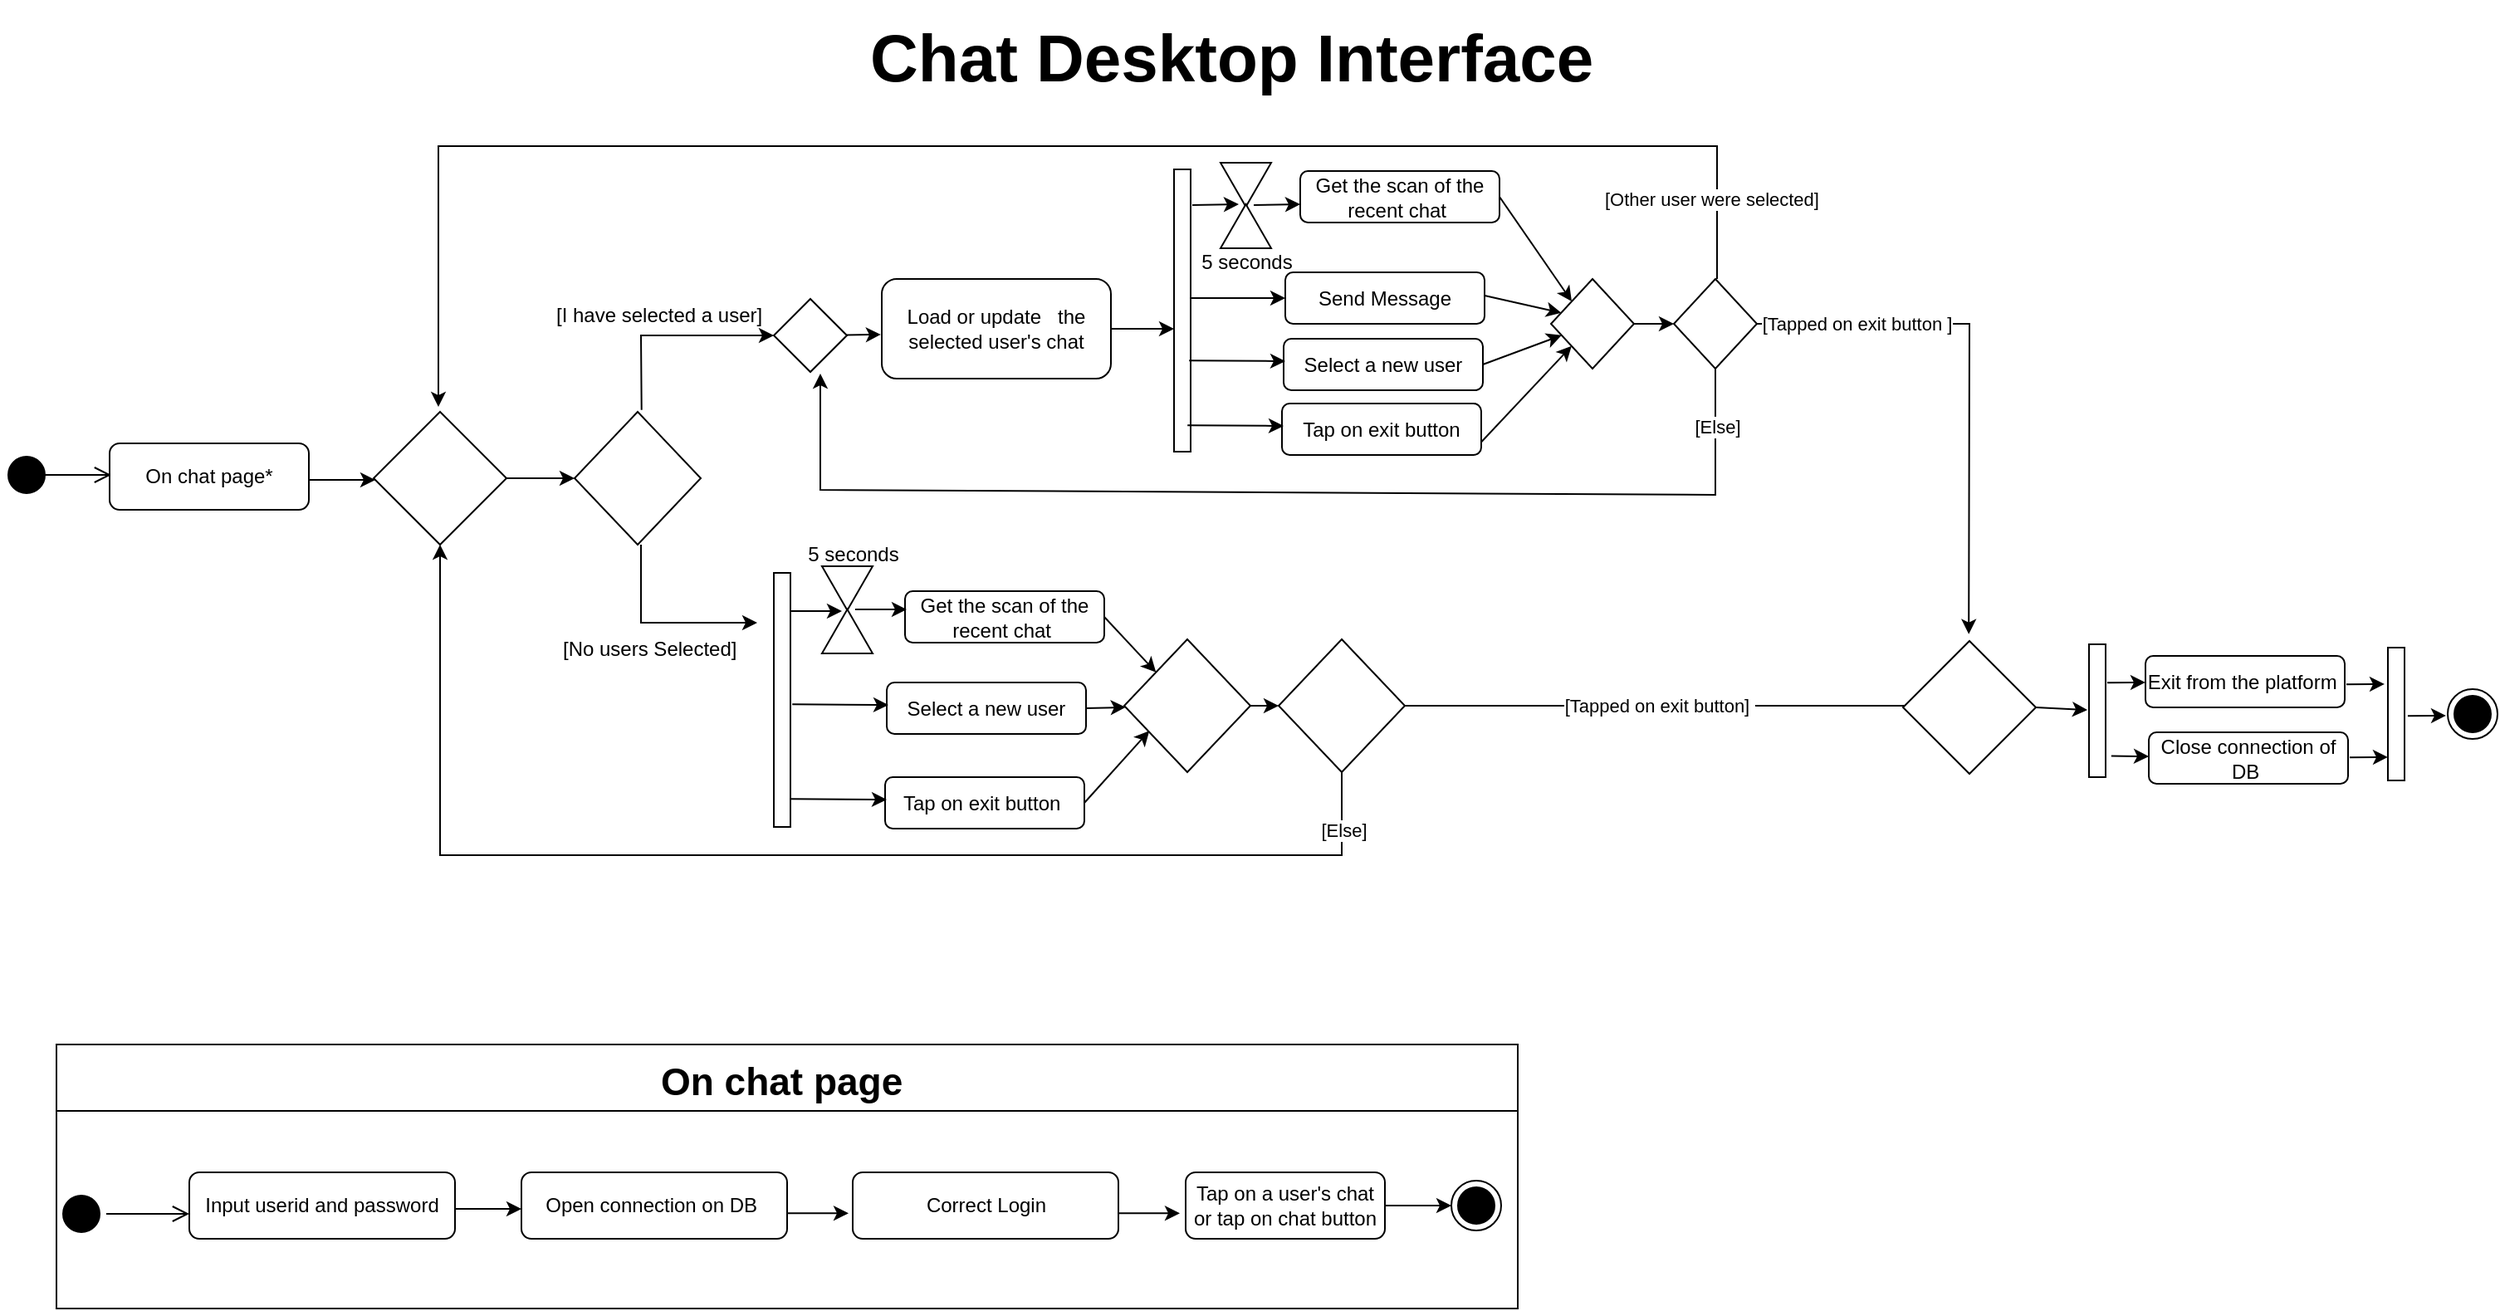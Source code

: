<mxfile version="16.5.3" type="device" pages="2"><diagram id="MX5RInLKPPg19xNyMhys" name="Page-1"><mxGraphModel dx="576" dy="264" grid="1" gridSize="10" guides="1" tooltips="1" connect="1" arrows="1" fold="1" page="1" pageScale="1" pageWidth="1654" pageHeight="1169" math="0" shadow="0"><root><mxCell id="0"/><mxCell id="1" parent="0"/><mxCell id="2vNUJ94y77a6gs8T_HCj-1" value="" style="ellipse;html=1;shape=startState;fillColor=#000000;strokeColor=#000000;" parent="1" vertex="1"><mxGeometry x="127" y="403" width="30" height="30" as="geometry"/></mxCell><mxCell id="2vNUJ94y77a6gs8T_HCj-2" value="" style="edgeStyle=orthogonalEdgeStyle;html=1;verticalAlign=bottom;endArrow=open;endSize=8;strokeColor=#000000;rounded=0;" parent="1" edge="1"><mxGeometry relative="1" as="geometry"><mxPoint x="193" y="418" as="targetPoint"/><mxPoint x="153" y="418" as="sourcePoint"/></mxGeometry></mxCell><mxCell id="2vNUJ94y77a6gs8T_HCj-4" value="Chat Desktop Interface " style="text;strokeColor=none;fillColor=none;align=left;verticalAlign=middle;spacingLeft=4;spacingRight=4;overflow=hidden;points=[[0,0.5],[1,0.5]];portConstraint=eastwest;rotatable=0;fontSize=40;fontStyle=1" parent="1" vertex="1"><mxGeometry x="644" y="132" width="667" height="60" as="geometry"/></mxCell><mxCell id="2vNUJ94y77a6gs8T_HCj-5" value="" style="rhombus;whiteSpace=wrap;html=1;strokeColor=#000000;" parent="1" vertex="1"><mxGeometry x="351" y="380" width="80" height="80" as="geometry"/></mxCell><mxCell id="2vNUJ94y77a6gs8T_HCj-6" value="On chat page*" style="rounded=1;whiteSpace=wrap;html=1;strokeColor=#000000;" parent="1" vertex="1"><mxGeometry x="192" y="399" width="120" height="40" as="geometry"/></mxCell><mxCell id="2vNUJ94y77a6gs8T_HCj-13" value="" style="rhombus;whiteSpace=wrap;html=1;strokeColor=#000000;" parent="1" vertex="1"><mxGeometry x="472" y="380" width="76" height="80" as="geometry"/></mxCell><mxCell id="2vNUJ94y77a6gs8T_HCj-17" value="" style="endArrow=classic;html=1;rounded=0;strokeColor=#000000;entryX=0;entryY=0.5;entryDx=0;entryDy=0;" parent="1" source="2vNUJ94y77a6gs8T_HCj-5" target="2vNUJ94y77a6gs8T_HCj-13" edge="1"><mxGeometry width="50" height="50" relative="1" as="geometry"><mxPoint x="362" y="447" as="sourcePoint"/><mxPoint x="412" y="397" as="targetPoint"/></mxGeometry></mxCell><mxCell id="2vNUJ94y77a6gs8T_HCj-18" value="" style="endArrow=classic;html=1;rounded=0;strokeColor=#000000;entryX=0;entryY=0.5;entryDx=0;entryDy=0;exitX=0.531;exitY=-0.014;exitDx=0;exitDy=0;exitPerimeter=0;" parent="1" source="2vNUJ94y77a6gs8T_HCj-13" target="2vNUJ94y77a6gs8T_HCj-44" edge="1"><mxGeometry width="50" height="50" relative="1" as="geometry"><mxPoint x="510" y="377" as="sourcePoint"/><mxPoint x="582" y="317" as="targetPoint"/><Array as="points"><mxPoint x="512" y="334"/></Array></mxGeometry></mxCell><mxCell id="2vNUJ94y77a6gs8T_HCj-22" value="[I have selected a user] " style="text;strokeColor=none;fillColor=none;align=left;verticalAlign=middle;spacingLeft=4;spacingRight=4;overflow=hidden;points=[[0,0.5],[1,0.5]];portConstraint=eastwest;rotatable=0;" parent="1" vertex="1"><mxGeometry x="455" y="306" width="136" height="30" as="geometry"/></mxCell><mxCell id="2vNUJ94y77a6gs8T_HCj-23" value="" style="html=1;points=[];perimeter=orthogonalPerimeter;strokeColor=#000000;" parent="1" vertex="1"><mxGeometry x="833" y="234" width="10" height="170" as="geometry"/></mxCell><mxCell id="2vNUJ94y77a6gs8T_HCj-24" value="Send Message" style="rounded=1;whiteSpace=wrap;html=1;strokeColor=#000000;" parent="1" vertex="1"><mxGeometry x="900" y="296" width="120" height="31" as="geometry"/></mxCell><mxCell id="2vNUJ94y77a6gs8T_HCj-25" value="" style="triangle;whiteSpace=wrap;html=1;strokeColor=#000000;rotation=90;" parent="1" vertex="1"><mxGeometry x="863" y="228" width="26.5" height="30.5" as="geometry"/></mxCell><mxCell id="2vNUJ94y77a6gs8T_HCj-26" value="" style="triangle;whiteSpace=wrap;html=1;strokeColor=#000000;rotation=-90;" parent="1" vertex="1"><mxGeometry x="863" y="253" width="26.5" height="30.5" as="geometry"/></mxCell><mxCell id="2vNUJ94y77a6gs8T_HCj-27" value="Get the scan of the recent chat&amp;nbsp;" style="rounded=1;whiteSpace=wrap;html=1;strokeColor=#000000;" parent="1" vertex="1"><mxGeometry x="909" y="235" width="120" height="31" as="geometry"/></mxCell><mxCell id="2vNUJ94y77a6gs8T_HCj-33" value="Select a new user" style="rounded=1;whiteSpace=wrap;html=1;strokeColor=#000000;" parent="1" vertex="1"><mxGeometry x="899" y="336" width="120" height="31" as="geometry"/></mxCell><mxCell id="2vNUJ94y77a6gs8T_HCj-34" value="Tap on exit button" style="rounded=1;whiteSpace=wrap;html=1;strokeColor=#000000;" parent="1" vertex="1"><mxGeometry x="898" y="375" width="120" height="31" as="geometry"/></mxCell><mxCell id="2vNUJ94y77a6gs8T_HCj-44" value="" style="rhombus;whiteSpace=wrap;html=1;strokeColor=#000000;" parent="1" vertex="1"><mxGeometry x="592" y="312" width="44" height="44" as="geometry"/></mxCell><mxCell id="2vNUJ94y77a6gs8T_HCj-46" value="" style="endArrow=classic;html=1;rounded=0;strokeColor=#000000;" parent="1" source="2vNUJ94y77a6gs8T_HCj-52" target="2vNUJ94y77a6gs8T_HCj-23" edge="1"><mxGeometry width="50" height="50" relative="1" as="geometry"><mxPoint x="807" y="333" as="sourcePoint"/><mxPoint x="844" y="325" as="targetPoint"/></mxGeometry></mxCell><mxCell id="2vNUJ94y77a6gs8T_HCj-52" value="Load or update&amp;nbsp; &amp;nbsp;the selected user's chat" style="rounded=1;whiteSpace=wrap;html=1;strokeColor=#000000;" parent="1" vertex="1"><mxGeometry x="657" y="300" width="138" height="60" as="geometry"/></mxCell><mxCell id="2vNUJ94y77a6gs8T_HCj-54" value="" style="rhombus;whiteSpace=wrap;html=1;strokeColor=#000000;" parent="1" vertex="1"><mxGeometry x="1134" y="300" width="50" height="54" as="geometry"/></mxCell><mxCell id="2vNUJ94y77a6gs8T_HCj-55" value="" style="endArrow=classic;html=1;rounded=0;strokeColor=#000000;entryX=0.495;entryY=-0.052;entryDx=0;entryDy=0;exitX=1;exitY=0.5;exitDx=0;exitDy=0;entryPerimeter=0;" parent="1" source="2vNUJ94y77a6gs8T_HCj-54" target="2vNUJ94y77a6gs8T_HCj-98" edge="1"><mxGeometry width="50" height="50" relative="1" as="geometry"><mxPoint x="1196" y="327" as="sourcePoint"/><mxPoint x="1324" y="518" as="targetPoint"/><Array as="points"><mxPoint x="1312" y="327"/></Array></mxGeometry></mxCell><mxCell id="2vNUJ94y77a6gs8T_HCj-56" value="" style="endArrow=classic;html=1;rounded=0;strokeColor=#000000;exitX=0.5;exitY=1;exitDx=0;exitDy=0;" parent="1" source="2vNUJ94y77a6gs8T_HCj-54" edge="1"><mxGeometry width="50" height="50" relative="1" as="geometry"><mxPoint x="1164.003" y="353.996" as="sourcePoint"/><mxPoint x="620" y="357" as="targetPoint"/><Array as="points"><mxPoint x="1159" y="430"/><mxPoint x="620" y="427"/></Array></mxGeometry></mxCell><mxCell id="2vNUJ94y77a6gs8T_HCj-58" value="[Else]" style="edgeLabel;html=1;align=center;verticalAlign=middle;resizable=0;points=[];" parent="2vNUJ94y77a6gs8T_HCj-56" vertex="1" connectable="0"><mxGeometry x="-0.143" y="-1" relative="1" as="geometry"><mxPoint x="218" y="-39" as="offset"/></mxGeometry></mxCell><mxCell id="2vNUJ94y77a6gs8T_HCj-60" value="" style="endArrow=classic;html=1;rounded=0;strokeColor=#000000;endFill=1;" parent="1" edge="1"><mxGeometry width="50" height="50" relative="1" as="geometry"><mxPoint x="1160" y="300" as="sourcePoint"/><mxPoint x="390" y="377" as="targetPoint"/><Array as="points"><mxPoint x="1160" y="220"/><mxPoint x="622" y="220"/><mxPoint x="390" y="220"/></Array></mxGeometry></mxCell><mxCell id="2vNUJ94y77a6gs8T_HCj-61" value="[Other user were selected]&amp;nbsp;" style="edgeLabel;html=1;align=center;verticalAlign=middle;resizable=0;points=[];" parent="2vNUJ94y77a6gs8T_HCj-60" vertex="1" connectable="0"><mxGeometry x="-0.905" y="2" relative="1" as="geometry"><mxPoint as="offset"/></mxGeometry></mxCell><mxCell id="2vNUJ94y77a6gs8T_HCj-62" value="" style="endArrow=classic;html=1;rounded=0;strokeColor=#000000;entryX=0;entryY=0.5;entryDx=0;entryDy=0;" parent="1" source="2vNUJ94y77a6gs8T_HCj-23" target="2vNUJ94y77a6gs8T_HCj-24" edge="1"><mxGeometry width="50" height="50" relative="1" as="geometry"><mxPoint x="842" y="347" as="sourcePoint"/><mxPoint x="892" y="297" as="targetPoint"/></mxGeometry></mxCell><mxCell id="2vNUJ94y77a6gs8T_HCj-63" value="" style="endArrow=classic;html=1;rounded=0;strokeColor=#000000;entryX=0;entryY=0.5;entryDx=0;entryDy=0;exitX=0.911;exitY=0.389;exitDx=0;exitDy=0;exitPerimeter=0;" parent="1" edge="1"><mxGeometry width="50" height="50" relative="1" as="geometry"><mxPoint x="842.11" y="349.13" as="sourcePoint"/><mxPoint x="900" y="349.5" as="targetPoint"/></mxGeometry></mxCell><mxCell id="2vNUJ94y77a6gs8T_HCj-64" value="" style="endArrow=classic;html=1;rounded=0;strokeColor=#000000;entryX=0;entryY=0.5;entryDx=0;entryDy=0;exitX=0.911;exitY=0.389;exitDx=0;exitDy=0;exitPerimeter=0;" parent="1" edge="1"><mxGeometry width="50" height="50" relative="1" as="geometry"><mxPoint x="841.11" y="388.13" as="sourcePoint"/><mxPoint x="899" y="388.5" as="targetPoint"/></mxGeometry></mxCell><mxCell id="2vNUJ94y77a6gs8T_HCj-65" value="" style="endArrow=classic;html=1;rounded=0;strokeColor=#000000;" parent="1" edge="1"><mxGeometry width="50" height="50" relative="1" as="geometry"><mxPoint x="844" y="255.5" as="sourcePoint"/><mxPoint x="872" y="255" as="targetPoint"/></mxGeometry></mxCell><mxCell id="2vNUJ94y77a6gs8T_HCj-71" value="" style="endArrow=classic;html=1;rounded=0;strokeColor=#000000;" parent="1" edge="1"><mxGeometry width="50" height="50" relative="1" as="geometry"><mxPoint x="512" y="460" as="sourcePoint"/><mxPoint x="582" y="507" as="targetPoint"/><Array as="points"><mxPoint x="512" y="507"/></Array></mxGeometry></mxCell><mxCell id="2vNUJ94y77a6gs8T_HCj-72" value="" style="endArrow=classic;html=1;rounded=0;fontSize=18;strokeColor=#000000;entryX=0.003;entryY=0.624;entryDx=0;entryDy=0;entryPerimeter=0;exitX=0.95;exitY=0.586;exitDx=0;exitDy=0;exitPerimeter=0;" parent="1" edge="1"><mxGeometry width="50" height="50" relative="1" as="geometry"><mxPoint x="635.8" y="333.784" as="sourcePoint"/><mxPoint x="656.438" y="333.44" as="targetPoint"/></mxGeometry></mxCell><mxCell id="2vNUJ94y77a6gs8T_HCj-74" value="[No users Selected] " style="text;strokeColor=none;fillColor=none;align=left;verticalAlign=middle;spacingLeft=4;spacingRight=4;overflow=hidden;points=[[0,0.5],[1,0.5]];portConstraint=eastwest;rotatable=0;" parent="1" vertex="1"><mxGeometry x="459" y="507" width="136" height="30" as="geometry"/></mxCell><mxCell id="2vNUJ94y77a6gs8T_HCj-75" value="" style="html=1;points=[];perimeter=orthogonalPerimeter;strokeColor=#000000;" parent="1" vertex="1"><mxGeometry x="592" y="477" width="10" height="153" as="geometry"/></mxCell><mxCell id="2vNUJ94y77a6gs8T_HCj-77" value="" style="triangle;whiteSpace=wrap;html=1;strokeColor=#000000;rotation=90;" parent="1" vertex="1"><mxGeometry x="623" y="471" width="26.5" height="30.5" as="geometry"/></mxCell><mxCell id="2vNUJ94y77a6gs8T_HCj-78" value="" style="triangle;whiteSpace=wrap;html=1;strokeColor=#000000;rotation=-90;" parent="1" vertex="1"><mxGeometry x="623" y="497" width="26.5" height="30.5" as="geometry"/></mxCell><mxCell id="2vNUJ94y77a6gs8T_HCj-81" value="Select a new user" style="rounded=1;whiteSpace=wrap;html=1;strokeColor=#000000;" parent="1" vertex="1"><mxGeometry x="660" y="543" width="120" height="31" as="geometry"/></mxCell><mxCell id="2vNUJ94y77a6gs8T_HCj-82" value="Tap on exit button&amp;nbsp;" style="rounded=1;whiteSpace=wrap;html=1;strokeColor=#000000;" parent="1" vertex="1"><mxGeometry x="659" y="600" width="120" height="31" as="geometry"/></mxCell><mxCell id="2vNUJ94y77a6gs8T_HCj-84" value="" style="endArrow=classic;html=1;rounded=0;strokeColor=#000000;entryX=0;entryY=0.5;entryDx=0;entryDy=0;exitX=0.911;exitY=0.389;exitDx=0;exitDy=0;exitPerimeter=0;" parent="1" edge="1"><mxGeometry width="50" height="50" relative="1" as="geometry"><mxPoint x="603.11" y="556.13" as="sourcePoint"/><mxPoint x="661" y="556.5" as="targetPoint"/></mxGeometry></mxCell><mxCell id="2vNUJ94y77a6gs8T_HCj-85" value="" style="endArrow=classic;html=1;rounded=0;strokeColor=#000000;entryX=0;entryY=0.5;entryDx=0;entryDy=0;exitX=0.911;exitY=0.389;exitDx=0;exitDy=0;exitPerimeter=0;" parent="1" edge="1"><mxGeometry width="50" height="50" relative="1" as="geometry"><mxPoint x="602.11" y="613.13" as="sourcePoint"/><mxPoint x="660" y="613.5" as="targetPoint"/></mxGeometry></mxCell><mxCell id="2vNUJ94y77a6gs8T_HCj-86" value="" style="endArrow=classic;html=1;rounded=0;strokeColor=#000000;" parent="1" edge="1"><mxGeometry width="50" height="50" relative="1" as="geometry"><mxPoint x="602" y="500" as="sourcePoint"/><mxPoint x="633" y="500" as="targetPoint"/></mxGeometry></mxCell><mxCell id="2vNUJ94y77a6gs8T_HCj-92" value="" style="endArrow=classic;html=1;rounded=0;fontSize=18;strokeColor=#000000;entryX=0.5;entryY=1;entryDx=0;entryDy=0;" parent="1" target="2vNUJ94y77a6gs8T_HCj-5" edge="1"><mxGeometry width="50" height="50" relative="1" as="geometry"><mxPoint x="934" y="617" as="sourcePoint"/><mxPoint x="413" y="460.0" as="targetPoint"/><Array as="points"><mxPoint x="934" y="597"/><mxPoint x="934" y="647"/><mxPoint x="391" y="647"/></Array></mxGeometry></mxCell><mxCell id="2vNUJ94y77a6gs8T_HCj-93" value="Else&amp;nbsp;" style="edgeLabel;html=1;align=center;verticalAlign=middle;resizable=0;points=[];fontSize=11;" parent="2vNUJ94y77a6gs8T_HCj-92" vertex="1" connectable="0"><mxGeometry x="-0.002" y="1" relative="1" as="geometry"><mxPoint x="320" y="-91" as="offset"/></mxGeometry></mxCell><mxCell id="2vNUJ94y77a6gs8T_HCj-101" value="[Else]" style="edgeLabel;html=1;align=center;verticalAlign=middle;resizable=0;points=[];fontSize=11;" parent="2vNUJ94y77a6gs8T_HCj-92" vertex="1" connectable="0"><mxGeometry x="-0.862" y="1" relative="1" as="geometry"><mxPoint as="offset"/></mxGeometry></mxCell><mxCell id="2vNUJ94y77a6gs8T_HCj-94" value="" style="rhombus;whiteSpace=wrap;html=1;strokeColor=#000000;" parent="1" vertex="1"><mxGeometry x="896" y="517" width="76" height="80" as="geometry"/></mxCell><mxCell id="2vNUJ94y77a6gs8T_HCj-96" value="" style="endArrow=classic;html=1;rounded=0;strokeColor=#000000;" parent="1" edge="1"><mxGeometry width="50" height="50" relative="1" as="geometry"><mxPoint x="972" y="557" as="sourcePoint"/><mxPoint x="1294" y="557" as="targetPoint"/><Array as="points"><mxPoint x="1108" y="557"/><mxPoint x="1134" y="557"/></Array></mxGeometry></mxCell><mxCell id="2vNUJ94y77a6gs8T_HCj-97" value="[Tapped on exit button]&amp;nbsp;" style="edgeLabel;html=1;align=center;verticalAlign=middle;resizable=0;points=[];" parent="2vNUJ94y77a6gs8T_HCj-96" vertex="1" connectable="0"><mxGeometry x="-0.19" y="1" relative="1" as="geometry"><mxPoint x="22" y="1" as="offset"/></mxGeometry></mxCell><mxCell id="2vNUJ94y77a6gs8T_HCj-98" value="" style="rhombus;whiteSpace=wrap;html=1;fontSize=18;strokeColor=#000000;" parent="1" vertex="1"><mxGeometry x="1272" y="518" width="80" height="80" as="geometry"/></mxCell><mxCell id="2vNUJ94y77a6gs8T_HCj-99" value="" style="ellipse;html=1;shape=endState;fillColor=#000000;strokeColor=#000000;fontSize=18;" parent="1" vertex="1"><mxGeometry x="1600" y="547" width="30" height="30" as="geometry"/></mxCell><mxCell id="2vNUJ94y77a6gs8T_HCj-102" value="" style="endArrow=classic;html=1;rounded=0;fontSize=11;strokeColor=#000000;" parent="1" edge="1"><mxGeometry width="50" height="50" relative="1" as="geometry"><mxPoint x="312" y="421" as="sourcePoint"/><mxPoint x="352" y="421" as="targetPoint"/></mxGeometry></mxCell><mxCell id="2vNUJ94y77a6gs8T_HCj-107" value="On chat page " style="swimlane;fontSize=23;strokeColor=#000000;startSize=40;" parent="1" vertex="1"><mxGeometry x="160" y="761" width="880" height="159" as="geometry"/></mxCell><mxCell id="2vNUJ94y77a6gs8T_HCj-111" value="" style="ellipse;html=1;shape=startState;fillColor=#000000;strokeColor=#000000;fontSize=12;" parent="2vNUJ94y77a6gs8T_HCj-107" vertex="1"><mxGeometry y="87" width="30" height="30" as="geometry"/></mxCell><mxCell id="2vNUJ94y77a6gs8T_HCj-112" value="" style="edgeStyle=orthogonalEdgeStyle;html=1;verticalAlign=bottom;endArrow=open;endSize=8;strokeColor=#000000;rounded=0;fontSize=12;" parent="2vNUJ94y77a6gs8T_HCj-107" source="2vNUJ94y77a6gs8T_HCj-111" edge="1"><mxGeometry relative="1" as="geometry"><mxPoint x="80" y="102" as="targetPoint"/></mxGeometry></mxCell><mxCell id="T96v0C8TxHYrB-w7TAwJ-1" value="Input userid and password" style="rounded=1;whiteSpace=wrap;html=1;" parent="2vNUJ94y77a6gs8T_HCj-107" vertex="1"><mxGeometry x="80" y="77" width="160" height="40" as="geometry"/></mxCell><mxCell id="T96v0C8TxHYrB-w7TAwJ-2" value="" style="endArrow=classic;html=1;rounded=0;" parent="2vNUJ94y77a6gs8T_HCj-107" edge="1"><mxGeometry width="50" height="50" relative="1" as="geometry"><mxPoint x="240" y="99" as="sourcePoint"/><mxPoint x="280" y="99" as="targetPoint"/></mxGeometry></mxCell><mxCell id="T96v0C8TxHYrB-w7TAwJ-3" value="Open connection on DB&amp;nbsp;" style="rounded=1;whiteSpace=wrap;html=1;" parent="2vNUJ94y77a6gs8T_HCj-107" vertex="1"><mxGeometry x="280" y="77" width="160" height="40" as="geometry"/></mxCell><mxCell id="2vNUJ94y77a6gs8T_HCj-109" value="Tap on a user's chat or tap on chat button" style="rounded=1;whiteSpace=wrap;html=1;fontSize=12;strokeColor=#000000;" parent="2vNUJ94y77a6gs8T_HCj-107" vertex="1"><mxGeometry x="680" y="77" width="120" height="40" as="geometry"/></mxCell><mxCell id="2vNUJ94y77a6gs8T_HCj-113" value="" style="endArrow=classic;html=1;rounded=0;fontSize=12;strokeColor=#000000;exitX=1;exitY=0.5;exitDx=0;exitDy=0;entryX=0;entryY=0.5;entryDx=0;entryDy=0;" parent="2vNUJ94y77a6gs8T_HCj-107" edge="1"><mxGeometry width="50" height="50" relative="1" as="geometry"><mxPoint x="639.5" y="101.66" as="sourcePoint"/><mxPoint x="676.5" y="101.66" as="targetPoint"/></mxGeometry></mxCell><mxCell id="2vNUJ94y77a6gs8T_HCj-114" value="" style="endArrow=classic;html=1;rounded=0;fontSize=12;strokeColor=#000000;exitX=1;exitY=0.5;exitDx=0;exitDy=0;entryX=0;entryY=0.5;entryDx=0;entryDy=0;" parent="2vNUJ94y77a6gs8T_HCj-107" edge="1"><mxGeometry width="50" height="50" relative="1" as="geometry"><mxPoint x="440" y="101.66" as="sourcePoint"/><mxPoint x="477" y="101.66" as="targetPoint"/></mxGeometry></mxCell><mxCell id="T96v0C8TxHYrB-w7TAwJ-4" value="Correct Login" style="rounded=1;whiteSpace=wrap;html=1;" parent="2vNUJ94y77a6gs8T_HCj-107" vertex="1"><mxGeometry x="479.5" y="77" width="160" height="40" as="geometry"/></mxCell><mxCell id="T96v0C8TxHYrB-w7TAwJ-5" value="" style="endArrow=classic;html=1;rounded=0;exitX=1;exitY=0.5;exitDx=0;exitDy=0;" parent="2vNUJ94y77a6gs8T_HCj-107" source="2vNUJ94y77a6gs8T_HCj-109" edge="1"><mxGeometry width="50" height="50" relative="1" as="geometry"><mxPoint x="800" y="129" as="sourcePoint"/><mxPoint x="840" y="97" as="targetPoint"/></mxGeometry></mxCell><mxCell id="T96v0C8TxHYrB-w7TAwJ-6" value="" style="ellipse;html=1;shape=endState;fillColor=#000000;strokeColor=#000000;fontSize=18;" parent="2vNUJ94y77a6gs8T_HCj-107" vertex="1"><mxGeometry x="840" y="82" width="30" height="30" as="geometry"/></mxCell><mxCell id="2vNUJ94y77a6gs8T_HCj-115" value="Get the scan of the recent chat&amp;nbsp;" style="rounded=1;whiteSpace=wrap;html=1;strokeColor=#000000;" parent="1" vertex="1"><mxGeometry x="671" y="488" width="120" height="31" as="geometry"/></mxCell><mxCell id="2vNUJ94y77a6gs8T_HCj-116" value="" style="endArrow=classic;html=1;rounded=0;strokeColor=#000000;" parent="1" edge="1"><mxGeometry width="50" height="50" relative="1" as="geometry"><mxPoint x="641" y="499" as="sourcePoint"/><mxPoint x="672" y="499" as="targetPoint"/></mxGeometry></mxCell><mxCell id="2vNUJ94y77a6gs8T_HCj-117" value="" style="endArrow=classic;html=1;rounded=0;strokeColor=#000000;" parent="1" edge="1"><mxGeometry width="50" height="50" relative="1" as="geometry"><mxPoint x="881" y="255.5" as="sourcePoint"/><mxPoint x="909" y="255" as="targetPoint"/></mxGeometry></mxCell><mxCell id="Q__bjNoR5GWB2OLkOr5R-1" value="5 seconds" style="text;html=1;strokeColor=none;fillColor=none;align=center;verticalAlign=middle;whiteSpace=wrap;rounded=0;" parent="1" vertex="1"><mxGeometry x="847" y="275" width="60" height="30" as="geometry"/></mxCell><mxCell id="Q__bjNoR5GWB2OLkOr5R-2" value="5 seconds" style="text;html=1;strokeColor=none;fillColor=none;align=center;verticalAlign=middle;whiteSpace=wrap;rounded=0;" parent="1" vertex="1"><mxGeometry x="610" y="451" width="60" height="30" as="geometry"/></mxCell><mxCell id="Q__bjNoR5GWB2OLkOr5R-3" value="[Tapped on exit button ]" style="edgeLabel;html=1;align=center;verticalAlign=middle;resizable=0;points=[];" parent="1" vertex="1" connectable="0"><mxGeometry x="1243.996" y="327" as="geometry"/></mxCell><mxCell id="T96v0C8TxHYrB-w7TAwJ-7" value="" style="html=1;points=[];perimeter=orthogonalPerimeter;strokeColor=#000000;" parent="1" vertex="1"><mxGeometry x="1384" y="520" width="10" height="80" as="geometry"/></mxCell><mxCell id="T96v0C8TxHYrB-w7TAwJ-8" value="Exit from the platform&amp;nbsp;" style="rounded=1;whiteSpace=wrap;html=1;strokeColor=#000000;" parent="1" vertex="1"><mxGeometry x="1418" y="527" width="120" height="31" as="geometry"/></mxCell><mxCell id="T96v0C8TxHYrB-w7TAwJ-9" value="Close connection of DB&amp;nbsp;" style="rounded=1;whiteSpace=wrap;html=1;strokeColor=#000000;" parent="1" vertex="1"><mxGeometry x="1420" y="573" width="120" height="31" as="geometry"/></mxCell><mxCell id="T96v0C8TxHYrB-w7TAwJ-17" value="" style="endArrow=classic;html=1;rounded=0;exitX=1.097;exitY=0.289;exitDx=0;exitDy=0;exitPerimeter=0;" parent="1" source="T96v0C8TxHYrB-w7TAwJ-7" target="T96v0C8TxHYrB-w7TAwJ-8" edge="1"><mxGeometry width="50" height="50" relative="1" as="geometry"><mxPoint x="1400" y="580" as="sourcePoint"/><mxPoint x="1450" y="530" as="targetPoint"/></mxGeometry></mxCell><mxCell id="T96v0C8TxHYrB-w7TAwJ-18" value="" style="endArrow=classic;html=1;rounded=0;exitX=1.342;exitY=0.84;exitDx=0;exitDy=0;exitPerimeter=0;" parent="1" source="T96v0C8TxHYrB-w7TAwJ-7" target="T96v0C8TxHYrB-w7TAwJ-9" edge="1"><mxGeometry width="50" height="50" relative="1" as="geometry"><mxPoint x="1390" y="620" as="sourcePoint"/><mxPoint x="1440" y="570" as="targetPoint"/></mxGeometry></mxCell><mxCell id="T96v0C8TxHYrB-w7TAwJ-19" value="" style="endArrow=classic;html=1;rounded=0;exitX=1.097;exitY=0.289;exitDx=0;exitDy=0;exitPerimeter=0;" parent="1" edge="1"><mxGeometry width="50" height="50" relative="1" as="geometry"><mxPoint x="1538.97" y="544.12" as="sourcePoint"/><mxPoint x="1562" y="543.948" as="targetPoint"/></mxGeometry></mxCell><mxCell id="T96v0C8TxHYrB-w7TAwJ-20" value="" style="endArrow=classic;html=1;rounded=0;exitX=1.097;exitY=0.289;exitDx=0;exitDy=0;exitPerimeter=0;" parent="1" edge="1"><mxGeometry width="50" height="50" relative="1" as="geometry"><mxPoint x="1540.97" y="588.12" as="sourcePoint"/><mxPoint x="1564" y="587.948" as="targetPoint"/></mxGeometry></mxCell><mxCell id="T96v0C8TxHYrB-w7TAwJ-21" value="" style="html=1;points=[];perimeter=orthogonalPerimeter;strokeColor=#000000;" parent="1" vertex="1"><mxGeometry x="1564" y="522" width="10" height="80" as="geometry"/></mxCell><mxCell id="T96v0C8TxHYrB-w7TAwJ-22" value="" style="endArrow=classic;html=1;rounded=0;exitX=1.097;exitY=0.289;exitDx=0;exitDy=0;exitPerimeter=0;" parent="1" edge="1"><mxGeometry width="50" height="50" relative="1" as="geometry"><mxPoint x="1575.97" y="563.12" as="sourcePoint"/><mxPoint x="1599" y="562.948" as="targetPoint"/></mxGeometry></mxCell><mxCell id="T96v0C8TxHYrB-w7TAwJ-23" value="" style="endArrow=classic;html=1;rounded=0;exitX=1;exitY=0.5;exitDx=0;exitDy=0;" parent="1" source="2vNUJ94y77a6gs8T_HCj-98" edge="1"><mxGeometry width="50" height="50" relative="1" as="geometry"><mxPoint x="1360.42" y="559.2" as="sourcePoint"/><mxPoint x="1383" y="559.555" as="targetPoint"/></mxGeometry></mxCell><mxCell id="LhgCFrb44hIHQ6gnDXQV-1" value="" style="rhombus;whiteSpace=wrap;html=1;strokeColor=#000000;" parent="1" vertex="1"><mxGeometry x="1060" y="300" width="50" height="54" as="geometry"/></mxCell><mxCell id="LhgCFrb44hIHQ6gnDXQV-2" value="" style="endArrow=classic;html=1;rounded=0;entryX=0;entryY=0;entryDx=0;entryDy=0;exitX=1;exitY=0.5;exitDx=0;exitDy=0;" parent="1" source="2vNUJ94y77a6gs8T_HCj-27" target="LhgCFrb44hIHQ6gnDXQV-1" edge="1"><mxGeometry width="50" height="50" relative="1" as="geometry"><mxPoint x="1010" y="300" as="sourcePoint"/><mxPoint x="1060" y="250" as="targetPoint"/></mxGeometry></mxCell><mxCell id="LhgCFrb44hIHQ6gnDXQV-3" value="" style="endArrow=classic;html=1;rounded=0;entryX=0.124;entryY=0.378;entryDx=0;entryDy=0;entryPerimeter=0;" parent="1" target="LhgCFrb44hIHQ6gnDXQV-1" edge="1"><mxGeometry width="50" height="50" relative="1" as="geometry"><mxPoint x="1020" y="310" as="sourcePoint"/><mxPoint x="1070" y="300" as="targetPoint"/></mxGeometry></mxCell><mxCell id="LhgCFrb44hIHQ6gnDXQV-4" value="" style="endArrow=classic;html=1;rounded=0;exitX=1;exitY=0.5;exitDx=0;exitDy=0;" parent="1" source="2vNUJ94y77a6gs8T_HCj-33" target="LhgCFrb44hIHQ6gnDXQV-1" edge="1"><mxGeometry width="50" height="50" relative="1" as="geometry"><mxPoint x="990" y="380" as="sourcePoint"/><mxPoint x="1040" y="330" as="targetPoint"/></mxGeometry></mxCell><mxCell id="LhgCFrb44hIHQ6gnDXQV-5" value="" style="endArrow=classic;html=1;rounded=0;exitX=1;exitY=0.75;exitDx=0;exitDy=0;" parent="1" source="2vNUJ94y77a6gs8T_HCj-34" target="LhgCFrb44hIHQ6gnDXQV-1" edge="1"><mxGeometry width="50" height="50" relative="1" as="geometry"><mxPoint x="1010" y="420" as="sourcePoint"/><mxPoint x="1060" y="370" as="targetPoint"/></mxGeometry></mxCell><mxCell id="LhgCFrb44hIHQ6gnDXQV-6" value="" style="endArrow=classic;html=1;rounded=0;" parent="1" target="2vNUJ94y77a6gs8T_HCj-54" edge="1"><mxGeometry width="50" height="50" relative="1" as="geometry"><mxPoint x="1110" y="327" as="sourcePoint"/><mxPoint x="1150" y="320" as="targetPoint"/></mxGeometry></mxCell><mxCell id="LhgCFrb44hIHQ6gnDXQV-8" value="" style="rhombus;whiteSpace=wrap;html=1;strokeColor=#000000;" parent="1" vertex="1"><mxGeometry x="803" y="517" width="76" height="80" as="geometry"/></mxCell><mxCell id="LhgCFrb44hIHQ6gnDXQV-9" value="" style="endArrow=classic;html=1;rounded=0;exitX=1;exitY=0.5;exitDx=0;exitDy=0;entryX=0;entryY=0.5;entryDx=0;entryDy=0;" parent="1" source="LhgCFrb44hIHQ6gnDXQV-8" target="2vNUJ94y77a6gs8T_HCj-94" edge="1"><mxGeometry width="50" height="50" relative="1" as="geometry"><mxPoint x="880" y="600" as="sourcePoint"/><mxPoint x="930" y="550" as="targetPoint"/></mxGeometry></mxCell><mxCell id="LhgCFrb44hIHQ6gnDXQV-10" value="" style="endArrow=classic;html=1;rounded=0;exitX=1;exitY=0.5;exitDx=0;exitDy=0;" parent="1" source="2vNUJ94y77a6gs8T_HCj-115" target="LhgCFrb44hIHQ6gnDXQV-8" edge="1"><mxGeometry width="50" height="50" relative="1" as="geometry"><mxPoint x="780" y="540" as="sourcePoint"/><mxPoint x="830" y="490" as="targetPoint"/></mxGeometry></mxCell><mxCell id="LhgCFrb44hIHQ6gnDXQV-11" value="" style="endArrow=classic;html=1;rounded=0;exitX=1;exitY=0.5;exitDx=0;exitDy=0;" parent="1" source="2vNUJ94y77a6gs8T_HCj-81" target="LhgCFrb44hIHQ6gnDXQV-8" edge="1"><mxGeometry width="50" height="50" relative="1" as="geometry"><mxPoint x="770" y="580" as="sourcePoint"/><mxPoint x="820" y="530" as="targetPoint"/></mxGeometry></mxCell><mxCell id="LhgCFrb44hIHQ6gnDXQV-12" value="" style="endArrow=classic;html=1;rounded=0;entryX=0.199;entryY=0.689;entryDx=0;entryDy=0;entryPerimeter=0;exitX=1;exitY=0.5;exitDx=0;exitDy=0;" parent="1" source="2vNUJ94y77a6gs8T_HCj-82" target="LhgCFrb44hIHQ6gnDXQV-8" edge="1"><mxGeometry width="50" height="50" relative="1" as="geometry"><mxPoint x="730" y="630" as="sourcePoint"/><mxPoint x="780" y="580" as="targetPoint"/></mxGeometry></mxCell></root></mxGraphModel></diagram><diagram id="uakPzfuHAs3-CWe58Dhx" name="Page-2"><mxGraphModel dx="1209" dy="554" grid="1" gridSize="10" guides="1" tooltips="1" connect="1" arrows="1" fold="1" page="1" pageScale="1" pageWidth="1169" pageHeight="827" math="0" shadow="0"><root><mxCell id="nOsw1nn247lGkDUBpkv5-0"/><mxCell id="nOsw1nn247lGkDUBpkv5-1" parent="nOsw1nn247lGkDUBpkv5-0"/><mxCell id="B0HNA6scqODMJluRRyfa-0" value="" style="ellipse;html=1;shape=startState;fillColor=#000000;strokeColor=#000000;" vertex="1" parent="nOsw1nn247lGkDUBpkv5-1"><mxGeometry x="127" y="403" width="30" height="30" as="geometry"/></mxCell><mxCell id="B0HNA6scqODMJluRRyfa-1" value="" style="edgeStyle=orthogonalEdgeStyle;html=1;verticalAlign=bottom;endArrow=open;endSize=8;strokeColor=#000000;rounded=0;" edge="1" parent="nOsw1nn247lGkDUBpkv5-1"><mxGeometry relative="1" as="geometry"><mxPoint x="193" y="418" as="targetPoint"/><mxPoint x="153" y="418" as="sourcePoint"/></mxGeometry></mxCell><mxCell id="B0HNA6scqODMJluRRyfa-2" value="Chat Desktop Interface " style="text;strokeColor=none;fillColor=none;align=left;verticalAlign=middle;spacingLeft=4;spacingRight=4;overflow=hidden;points=[[0,0.5],[1,0.5]];portConstraint=eastwest;rotatable=0;fontSize=40;fontStyle=1" vertex="1" parent="nOsw1nn247lGkDUBpkv5-1"><mxGeometry x="525" y="132" width="667" height="60" as="geometry"/></mxCell><mxCell id="B0HNA6scqODMJluRRyfa-3" value="" style="rhombus;whiteSpace=wrap;html=1;strokeColor=#000000;" vertex="1" parent="nOsw1nn247lGkDUBpkv5-1"><mxGeometry x="351" y="380" width="80" height="80" as="geometry"/></mxCell><mxCell id="B0HNA6scqODMJluRRyfa-4" value="On chat page*" style="rounded=1;whiteSpace=wrap;html=1;strokeColor=#000000;" vertex="1" parent="nOsw1nn247lGkDUBpkv5-1"><mxGeometry x="192" y="399" width="120" height="40" as="geometry"/></mxCell><mxCell id="B0HNA6scqODMJluRRyfa-5" value="" style="rhombus;whiteSpace=wrap;html=1;strokeColor=#000000;" vertex="1" parent="nOsw1nn247lGkDUBpkv5-1"><mxGeometry x="472" y="380" width="76" height="80" as="geometry"/></mxCell><mxCell id="B0HNA6scqODMJluRRyfa-6" value="" style="endArrow=classic;html=1;rounded=0;strokeColor=#000000;entryX=0;entryY=0.5;entryDx=0;entryDy=0;" edge="1" parent="nOsw1nn247lGkDUBpkv5-1" source="B0HNA6scqODMJluRRyfa-3" target="B0HNA6scqODMJluRRyfa-5"><mxGeometry width="50" height="50" relative="1" as="geometry"><mxPoint x="362" y="447" as="sourcePoint"/><mxPoint x="412" y="397" as="targetPoint"/></mxGeometry></mxCell><mxCell id="B0HNA6scqODMJluRRyfa-7" value="" style="endArrow=classic;html=1;rounded=0;strokeColor=#000000;entryX=0;entryY=0.5;entryDx=0;entryDy=0;exitX=0.531;exitY=-0.014;exitDx=0;exitDy=0;exitPerimeter=0;" edge="1" parent="nOsw1nn247lGkDUBpkv5-1" source="B0HNA6scqODMJluRRyfa-5" target="B0HNA6scqODMJluRRyfa-16"><mxGeometry width="50" height="50" relative="1" as="geometry"><mxPoint x="510" y="377" as="sourcePoint"/><mxPoint x="582" y="317" as="targetPoint"/><Array as="points"><mxPoint x="512" y="334"/></Array></mxGeometry></mxCell><mxCell id="B0HNA6scqODMJluRRyfa-8" value="[I have selected a user] " style="text;strokeColor=none;fillColor=none;align=left;verticalAlign=middle;spacingLeft=4;spacingRight=4;overflow=hidden;points=[[0,0.5],[1,0.5]];portConstraint=eastwest;rotatable=0;" vertex="1" parent="nOsw1nn247lGkDUBpkv5-1"><mxGeometry x="455" y="306" width="136" height="30" as="geometry"/></mxCell><mxCell id="B0HNA6scqODMJluRRyfa-9" value="" style="html=1;points=[];perimeter=orthogonalPerimeter;strokeColor=#000000;" vertex="1" parent="nOsw1nn247lGkDUBpkv5-1"><mxGeometry x="833" y="234" width="10" height="170" as="geometry"/></mxCell><mxCell id="B0HNA6scqODMJluRRyfa-10" value="Send Message" style="rounded=1;whiteSpace=wrap;html=1;strokeColor=#000000;" vertex="1" parent="nOsw1nn247lGkDUBpkv5-1"><mxGeometry x="900" y="296" width="120" height="31" as="geometry"/></mxCell><mxCell id="B0HNA6scqODMJluRRyfa-11" value="" style="triangle;whiteSpace=wrap;html=1;strokeColor=#000000;rotation=90;" vertex="1" parent="nOsw1nn247lGkDUBpkv5-1"><mxGeometry x="863" y="228" width="26.5" height="30.5" as="geometry"/></mxCell><mxCell id="B0HNA6scqODMJluRRyfa-12" value="" style="triangle;whiteSpace=wrap;html=1;strokeColor=#000000;rotation=-90;" vertex="1" parent="nOsw1nn247lGkDUBpkv5-1"><mxGeometry x="863" y="253" width="26.5" height="30.5" as="geometry"/></mxCell><mxCell id="B0HNA6scqODMJluRRyfa-13" value="Get the scan of the recent chat&amp;nbsp;" style="rounded=1;whiteSpace=wrap;html=1;strokeColor=#000000;" vertex="1" parent="nOsw1nn247lGkDUBpkv5-1"><mxGeometry x="909" y="235" width="120" height="31" as="geometry"/></mxCell><mxCell id="B0HNA6scqODMJluRRyfa-14" value="Select a new user" style="rounded=1;whiteSpace=wrap;html=1;strokeColor=#000000;" vertex="1" parent="nOsw1nn247lGkDUBpkv5-1"><mxGeometry x="899" y="336" width="120" height="31" as="geometry"/></mxCell><mxCell id="B0HNA6scqODMJluRRyfa-15" value="Tap on exit button" style="rounded=1;whiteSpace=wrap;html=1;strokeColor=#000000;" vertex="1" parent="nOsw1nn247lGkDUBpkv5-1"><mxGeometry x="898" y="375" width="120" height="31" as="geometry"/></mxCell><mxCell id="B0HNA6scqODMJluRRyfa-16" value="" style="rhombus;whiteSpace=wrap;html=1;strokeColor=#000000;" vertex="1" parent="nOsw1nn247lGkDUBpkv5-1"><mxGeometry x="592" y="312" width="44" height="44" as="geometry"/></mxCell><mxCell id="B0HNA6scqODMJluRRyfa-17" value="" style="endArrow=classic;html=1;rounded=0;strokeColor=#000000;" edge="1" parent="nOsw1nn247lGkDUBpkv5-1" source="B0HNA6scqODMJluRRyfa-18" target="B0HNA6scqODMJluRRyfa-9"><mxGeometry width="50" height="50" relative="1" as="geometry"><mxPoint x="807" y="333" as="sourcePoint"/><mxPoint x="844" y="325" as="targetPoint"/></mxGeometry></mxCell><mxCell id="B0HNA6scqODMJluRRyfa-18" value="Load or update&amp;nbsp; &amp;nbsp;the selected user's chat" style="rounded=1;whiteSpace=wrap;html=1;strokeColor=#000000;" vertex="1" parent="nOsw1nn247lGkDUBpkv5-1"><mxGeometry x="657" y="300" width="138" height="60" as="geometry"/></mxCell><mxCell id="B0HNA6scqODMJluRRyfa-19" value="" style="rhombus;whiteSpace=wrap;html=1;strokeColor=#000000;" vertex="1" parent="nOsw1nn247lGkDUBpkv5-1"><mxGeometry x="1126" y="300" width="50" height="54" as="geometry"/></mxCell><mxCell id="B0HNA6scqODMJluRRyfa-20" value="" style="endArrow=classic;html=1;rounded=0;strokeColor=#000000;entryX=0.5;entryY=0;entryDx=0;entryDy=0;" edge="1" parent="nOsw1nn247lGkDUBpkv5-1" source="B0HNA6scqODMJluRRyfa-19" target="B0HNA6scqODMJluRRyfa-53"><mxGeometry width="50" height="50" relative="1" as="geometry"><mxPoint x="1172" y="357" as="sourcePoint"/><mxPoint x="1312" y="487" as="targetPoint"/><Array as="points"><mxPoint x="1312" y="327"/><mxPoint x="1312" y="427"/></Array></mxGeometry></mxCell><mxCell id="B0HNA6scqODMJluRRyfa-21" value="" style="endArrow=classic;html=1;rounded=0;strokeColor=#000000;exitX=0.5;exitY=1;exitDx=0;exitDy=0;" edge="1" parent="nOsw1nn247lGkDUBpkv5-1" source="B0HNA6scqODMJluRRyfa-19"><mxGeometry width="50" height="50" relative="1" as="geometry"><mxPoint x="1156.003" y="353.996" as="sourcePoint"/><mxPoint x="612" y="357" as="targetPoint"/><Array as="points"><mxPoint x="1151" y="430"/><mxPoint x="612" y="427"/></Array></mxGeometry></mxCell><mxCell id="B0HNA6scqODMJluRRyfa-22" value="[Else]" style="edgeLabel;html=1;align=center;verticalAlign=middle;resizable=0;points=[];" vertex="1" connectable="0" parent="B0HNA6scqODMJluRRyfa-21"><mxGeometry x="-0.143" y="-1" relative="1" as="geometry"><mxPoint x="218" y="-39" as="offset"/></mxGeometry></mxCell><mxCell id="B0HNA6scqODMJluRRyfa-23" value="" style="endArrow=classic;html=1;rounded=0;strokeColor=#000000;endFill=1;" edge="1" parent="nOsw1nn247lGkDUBpkv5-1"><mxGeometry width="50" height="50" relative="1" as="geometry"><mxPoint x="1152" y="300" as="sourcePoint"/><mxPoint x="392" y="377" as="targetPoint"/><Array as="points"><mxPoint x="1152" y="220"/><mxPoint x="614" y="220"/><mxPoint x="392" y="220"/></Array></mxGeometry></mxCell><mxCell id="B0HNA6scqODMJluRRyfa-24" value="[Other user were selected]&amp;nbsp;" style="edgeLabel;html=1;align=center;verticalAlign=middle;resizable=0;points=[];" vertex="1" connectable="0" parent="B0HNA6scqODMJluRRyfa-23"><mxGeometry x="-0.905" y="2" relative="1" as="geometry"><mxPoint as="offset"/></mxGeometry></mxCell><mxCell id="B0HNA6scqODMJluRRyfa-25" value="" style="endArrow=classic;html=1;rounded=0;strokeColor=#000000;entryX=0;entryY=0.5;entryDx=0;entryDy=0;" edge="1" parent="nOsw1nn247lGkDUBpkv5-1" source="B0HNA6scqODMJluRRyfa-9" target="B0HNA6scqODMJluRRyfa-10"><mxGeometry width="50" height="50" relative="1" as="geometry"><mxPoint x="842" y="347" as="sourcePoint"/><mxPoint x="892" y="297" as="targetPoint"/></mxGeometry></mxCell><mxCell id="B0HNA6scqODMJluRRyfa-26" value="" style="endArrow=classic;html=1;rounded=0;strokeColor=#000000;entryX=0;entryY=0.5;entryDx=0;entryDy=0;exitX=0.911;exitY=0.389;exitDx=0;exitDy=0;exitPerimeter=0;" edge="1" parent="nOsw1nn247lGkDUBpkv5-1"><mxGeometry width="50" height="50" relative="1" as="geometry"><mxPoint x="842.11" y="349.13" as="sourcePoint"/><mxPoint x="900" y="349.5" as="targetPoint"/></mxGeometry></mxCell><mxCell id="B0HNA6scqODMJluRRyfa-27" value="" style="endArrow=classic;html=1;rounded=0;strokeColor=#000000;entryX=0;entryY=0.5;entryDx=0;entryDy=0;exitX=0.911;exitY=0.389;exitDx=0;exitDy=0;exitPerimeter=0;" edge="1" parent="nOsw1nn247lGkDUBpkv5-1"><mxGeometry width="50" height="50" relative="1" as="geometry"><mxPoint x="841.11" y="388.13" as="sourcePoint"/><mxPoint x="899" y="388.5" as="targetPoint"/></mxGeometry></mxCell><mxCell id="B0HNA6scqODMJluRRyfa-28" value="" style="endArrow=classic;html=1;rounded=0;strokeColor=#000000;" edge="1" parent="nOsw1nn247lGkDUBpkv5-1"><mxGeometry width="50" height="50" relative="1" as="geometry"><mxPoint x="844" y="255.5" as="sourcePoint"/><mxPoint x="872" y="255" as="targetPoint"/></mxGeometry></mxCell><mxCell id="B0HNA6scqODMJluRRyfa-29" value="" style="endArrow=classic;html=1;rounded=0;strokeColor=#000000;" edge="1" parent="nOsw1nn247lGkDUBpkv5-1"><mxGeometry width="50" height="50" relative="1" as="geometry"><mxPoint x="1022" y="310" as="sourcePoint"/><mxPoint x="1130" y="320" as="targetPoint"/></mxGeometry></mxCell><mxCell id="B0HNA6scqODMJluRRyfa-30" value="" style="endArrow=classic;html=1;rounded=0;strokeColor=#000000;" edge="1" parent="nOsw1nn247lGkDUBpkv5-1" target="B0HNA6scqODMJluRRyfa-19"><mxGeometry width="50" height="50" relative="1" as="geometry"><mxPoint x="1020" y="351" as="sourcePoint"/><mxPoint x="1061" y="351" as="targetPoint"/></mxGeometry></mxCell><mxCell id="B0HNA6scqODMJluRRyfa-31" value="" style="endArrow=classic;html=1;rounded=0;strokeColor=#000000;entryX=0.381;entryY=0.846;entryDx=0;entryDy=0;entryPerimeter=0;" edge="1" parent="nOsw1nn247lGkDUBpkv5-1" target="B0HNA6scqODMJluRRyfa-19"><mxGeometry width="50" height="50" relative="1" as="geometry"><mxPoint x="1019" y="391" as="sourcePoint"/><mxPoint x="1060" y="391.5" as="targetPoint"/></mxGeometry></mxCell><mxCell id="B0HNA6scqODMJluRRyfa-32" value="" style="endArrow=classic;html=1;rounded=0;strokeColor=#000000;entryX=0.28;entryY=0.185;entryDx=0;entryDy=0;entryPerimeter=0;" edge="1" parent="nOsw1nn247lGkDUBpkv5-1" target="B0HNA6scqODMJluRRyfa-19"><mxGeometry width="50" height="50" relative="1" as="geometry"><mxPoint x="1030" y="252" as="sourcePoint"/><mxPoint x="1062" y="252" as="targetPoint"/></mxGeometry></mxCell><mxCell id="B0HNA6scqODMJluRRyfa-33" value="" style="endArrow=classic;html=1;rounded=0;strokeColor=#000000;" edge="1" parent="nOsw1nn247lGkDUBpkv5-1"><mxGeometry width="50" height="50" relative="1" as="geometry"><mxPoint x="512" y="462" as="sourcePoint"/><mxPoint x="582" y="507" as="targetPoint"/><Array as="points"><mxPoint x="512" y="507"/></Array></mxGeometry></mxCell><mxCell id="B0HNA6scqODMJluRRyfa-34" value="" style="endArrow=classic;html=1;rounded=0;fontSize=18;strokeColor=#000000;entryX=0.003;entryY=0.624;entryDx=0;entryDy=0;entryPerimeter=0;exitX=0.95;exitY=0.586;exitDx=0;exitDy=0;exitPerimeter=0;" edge="1" parent="nOsw1nn247lGkDUBpkv5-1"><mxGeometry width="50" height="50" relative="1" as="geometry"><mxPoint x="635.8" y="333.784" as="sourcePoint"/><mxPoint x="656.438" y="333.44" as="targetPoint"/></mxGeometry></mxCell><mxCell id="B0HNA6scqODMJluRRyfa-35" value="[No users Selected] " style="text;strokeColor=none;fillColor=none;align=left;verticalAlign=middle;spacingLeft=4;spacingRight=4;overflow=hidden;points=[[0,0.5],[1,0.5]];portConstraint=eastwest;rotatable=0;" vertex="1" parent="nOsw1nn247lGkDUBpkv5-1"><mxGeometry x="459" y="507" width="136" height="30" as="geometry"/></mxCell><mxCell id="B0HNA6scqODMJluRRyfa-36" value="" style="html=1;points=[];perimeter=orthogonalPerimeter;strokeColor=#000000;" vertex="1" parent="nOsw1nn247lGkDUBpkv5-1"><mxGeometry x="592" y="477" width="10" height="140" as="geometry"/></mxCell><mxCell id="B0HNA6scqODMJluRRyfa-37" value="" style="triangle;whiteSpace=wrap;html=1;strokeColor=#000000;rotation=90;" vertex="1" parent="nOsw1nn247lGkDUBpkv5-1"><mxGeometry x="623" y="472" width="26.5" height="30.5" as="geometry"/></mxCell><mxCell id="B0HNA6scqODMJluRRyfa-38" value="" style="triangle;whiteSpace=wrap;html=1;strokeColor=#000000;rotation=-90;" vertex="1" parent="nOsw1nn247lGkDUBpkv5-1"><mxGeometry x="623" y="497" width="26.5" height="30.5" as="geometry"/></mxCell><mxCell id="B0HNA6scqODMJluRRyfa-39" value="Select a new user" style="rounded=1;whiteSpace=wrap;html=1;strokeColor=#000000;" vertex="1" parent="nOsw1nn247lGkDUBpkv5-1"><mxGeometry x="660" y="543" width="120" height="31" as="geometry"/></mxCell><mxCell id="B0HNA6scqODMJluRRyfa-40" value="Tap on exit button&amp;nbsp;" style="rounded=1;whiteSpace=wrap;html=1;strokeColor=#000000;" vertex="1" parent="nOsw1nn247lGkDUBpkv5-1"><mxGeometry x="659" y="585" width="120" height="31" as="geometry"/></mxCell><mxCell id="B0HNA6scqODMJluRRyfa-41" value="" style="endArrow=classic;html=1;rounded=0;strokeColor=#000000;entryX=0;entryY=0.5;entryDx=0;entryDy=0;exitX=0.911;exitY=0.389;exitDx=0;exitDy=0;exitPerimeter=0;" edge="1" parent="nOsw1nn247lGkDUBpkv5-1"><mxGeometry width="50" height="50" relative="1" as="geometry"><mxPoint x="603.11" y="556.13" as="sourcePoint"/><mxPoint x="661" y="556.5" as="targetPoint"/></mxGeometry></mxCell><mxCell id="B0HNA6scqODMJluRRyfa-42" value="" style="endArrow=classic;html=1;rounded=0;strokeColor=#000000;entryX=0;entryY=0.5;entryDx=0;entryDy=0;exitX=0.911;exitY=0.389;exitDx=0;exitDy=0;exitPerimeter=0;" edge="1" parent="nOsw1nn247lGkDUBpkv5-1"><mxGeometry width="50" height="50" relative="1" as="geometry"><mxPoint x="602.11" y="598.13" as="sourcePoint"/><mxPoint x="660" y="598.5" as="targetPoint"/></mxGeometry></mxCell><mxCell id="B0HNA6scqODMJluRRyfa-43" value="" style="endArrow=classic;html=1;rounded=0;strokeColor=#000000;" edge="1" parent="nOsw1nn247lGkDUBpkv5-1" source="B0HNA6scqODMJluRRyfa-36"><mxGeometry width="50" height="50" relative="1" as="geometry"><mxPoint x="605" y="498.5" as="sourcePoint"/><mxPoint x="633" y="498" as="targetPoint"/></mxGeometry></mxCell><mxCell id="B0HNA6scqODMJluRRyfa-44" value="" style="endArrow=classic;html=1;rounded=0;strokeColor=#000000;" edge="1" parent="nOsw1nn247lGkDUBpkv5-1"><mxGeometry width="50" height="50" relative="1" as="geometry"><mxPoint x="781" y="558" as="sourcePoint"/><mxPoint x="870" y="558" as="targetPoint"/></mxGeometry></mxCell><mxCell id="B0HNA6scqODMJluRRyfa-45" value="" style="endArrow=classic;html=1;rounded=0;strokeColor=#000000;entryX=0;entryY=1;entryDx=0;entryDy=0;" edge="1" parent="nOsw1nn247lGkDUBpkv5-1" target="B0HNA6scqODMJluRRyfa-50"><mxGeometry width="50" height="50" relative="1" as="geometry"><mxPoint x="781" y="598" as="sourcePoint"/><mxPoint x="822" y="598.5" as="targetPoint"/></mxGeometry></mxCell><mxCell id="B0HNA6scqODMJluRRyfa-46" value="" style="endArrow=classic;html=1;rounded=0;strokeColor=#000000;entryX=0;entryY=0;entryDx=0;entryDy=0;" edge="1" parent="nOsw1nn247lGkDUBpkv5-1" target="B0HNA6scqODMJluRRyfa-50"><mxGeometry width="50" height="50" relative="1" as="geometry"><mxPoint x="791" y="495" as="sourcePoint"/><mxPoint x="823" y="495" as="targetPoint"/></mxGeometry></mxCell><mxCell id="B0HNA6scqODMJluRRyfa-47" value="" style="endArrow=classic;html=1;rounded=0;fontSize=18;strokeColor=#000000;entryX=0.5;entryY=1;entryDx=0;entryDy=0;" edge="1" parent="nOsw1nn247lGkDUBpkv5-1" target="B0HNA6scqODMJluRRyfa-3"><mxGeometry width="50" height="50" relative="1" as="geometry"><mxPoint x="912" y="617.0" as="sourcePoint"/><mxPoint x="552" y="737" as="targetPoint"/><Array as="points"><mxPoint x="912" y="597"/><mxPoint x="912" y="647"/><mxPoint x="391" y="647"/></Array></mxGeometry></mxCell><mxCell id="B0HNA6scqODMJluRRyfa-48" value="Else&amp;nbsp;" style="edgeLabel;html=1;align=center;verticalAlign=middle;resizable=0;points=[];fontSize=11;" vertex="1" connectable="0" parent="B0HNA6scqODMJluRRyfa-47"><mxGeometry x="-0.002" y="1" relative="1" as="geometry"><mxPoint x="320" y="-91" as="offset"/></mxGeometry></mxCell><mxCell id="B0HNA6scqODMJluRRyfa-49" value="[Else]" style="edgeLabel;html=1;align=center;verticalAlign=middle;resizable=0;points=[];fontSize=11;" vertex="1" connectable="0" parent="B0HNA6scqODMJluRRyfa-47"><mxGeometry x="-0.862" y="1" relative="1" as="geometry"><mxPoint as="offset"/></mxGeometry></mxCell><mxCell id="B0HNA6scqODMJluRRyfa-50" value="" style="rhombus;whiteSpace=wrap;html=1;strokeColor=#000000;" vertex="1" parent="nOsw1nn247lGkDUBpkv5-1"><mxGeometry x="874" y="517" width="76" height="80" as="geometry"/></mxCell><mxCell id="B0HNA6scqODMJluRRyfa-51" value="" style="endArrow=classic;html=1;rounded=0;strokeColor=#000000;" edge="1" parent="nOsw1nn247lGkDUBpkv5-1"><mxGeometry width="50" height="50" relative="1" as="geometry"><mxPoint x="950" y="557.0" as="sourcePoint"/><mxPoint x="1272" y="557.0" as="targetPoint"/><Array as="points"><mxPoint x="1086" y="557"/><mxPoint x="1112" y="557"/></Array></mxGeometry></mxCell><mxCell id="B0HNA6scqODMJluRRyfa-52" value="[Tapped on exit button]&amp;nbsp;" style="edgeLabel;html=1;align=center;verticalAlign=middle;resizable=0;points=[];" vertex="1" connectable="0" parent="B0HNA6scqODMJluRRyfa-51"><mxGeometry x="-0.19" y="1" relative="1" as="geometry"><mxPoint x="22" y="1" as="offset"/></mxGeometry></mxCell><mxCell id="B0HNA6scqODMJluRRyfa-53" value="" style="rhombus;whiteSpace=wrap;html=1;fontSize=18;strokeColor=#000000;" vertex="1" parent="nOsw1nn247lGkDUBpkv5-1"><mxGeometry x="1272" y="518" width="80" height="80" as="geometry"/></mxCell><mxCell id="B0HNA6scqODMJluRRyfa-54" value="" style="ellipse;html=1;shape=endState;fillColor=#000000;strokeColor=#000000;fontSize=18;" vertex="1" parent="nOsw1nn247lGkDUBpkv5-1"><mxGeometry x="1433" y="543" width="30" height="30" as="geometry"/></mxCell><mxCell id="B0HNA6scqODMJluRRyfa-55" value="" style="endArrow=classic;html=1;rounded=0;fontSize=18;strokeColor=#000000;entryX=0;entryY=0.5;entryDx=0;entryDy=0;exitX=1;exitY=0.5;exitDx=0;exitDy=0;" edge="1" parent="nOsw1nn247lGkDUBpkv5-1" source="B0HNA6scqODMJluRRyfa-53" target="B0HNA6scqODMJluRRyfa-54"><mxGeometry width="50" height="50" relative="1" as="geometry"><mxPoint x="1352" y="597" as="sourcePoint"/><mxPoint x="1402" y="547" as="targetPoint"/></mxGeometry></mxCell><mxCell id="B0HNA6scqODMJluRRyfa-56" value="" style="endArrow=classic;html=1;rounded=0;fontSize=11;strokeColor=#000000;" edge="1" parent="nOsw1nn247lGkDUBpkv5-1"><mxGeometry width="50" height="50" relative="1" as="geometry"><mxPoint x="312.0" y="421" as="sourcePoint"/><mxPoint x="352.0" y="421" as="targetPoint"/></mxGeometry></mxCell><mxCell id="B0HNA6scqODMJluRRyfa-65" value="Get the scan of the recent chat&amp;nbsp;" style="rounded=1;whiteSpace=wrap;html=1;strokeColor=#000000;" vertex="1" parent="nOsw1nn247lGkDUBpkv5-1"><mxGeometry x="671" y="479" width="120" height="31" as="geometry"/></mxCell><mxCell id="B0HNA6scqODMJluRRyfa-66" value="" style="endArrow=classic;html=1;rounded=0;strokeColor=#000000;" edge="1" parent="nOsw1nn247lGkDUBpkv5-1"><mxGeometry width="50" height="50" relative="1" as="geometry"><mxPoint x="641" y="499" as="sourcePoint"/><mxPoint x="672" y="499" as="targetPoint"/></mxGeometry></mxCell><mxCell id="B0HNA6scqODMJluRRyfa-67" value="" style="endArrow=classic;html=1;rounded=0;strokeColor=#000000;" edge="1" parent="nOsw1nn247lGkDUBpkv5-1"><mxGeometry width="50" height="50" relative="1" as="geometry"><mxPoint x="881" y="255.5" as="sourcePoint"/><mxPoint x="909" y="255" as="targetPoint"/></mxGeometry></mxCell><mxCell id="B0HNA6scqODMJluRRyfa-68" value="5 seconds" style="text;html=1;strokeColor=none;fillColor=none;align=center;verticalAlign=middle;whiteSpace=wrap;rounded=0;" vertex="1" parent="nOsw1nn247lGkDUBpkv5-1"><mxGeometry x="847" y="275" width="60" height="30" as="geometry"/></mxCell><mxCell id="B0HNA6scqODMJluRRyfa-69" value="5 seconds" style="text;html=1;strokeColor=none;fillColor=none;align=center;verticalAlign=middle;whiteSpace=wrap;rounded=0;" vertex="1" parent="nOsw1nn247lGkDUBpkv5-1"><mxGeometry x="610" y="521" width="60" height="30" as="geometry"/></mxCell><mxCell id="B0HNA6scqODMJluRRyfa-70" value="[Tapped on exit button ]" style="edgeLabel;html=1;align=center;verticalAlign=middle;resizable=0;points=[];" vertex="1" connectable="0" parent="nOsw1nn247lGkDUBpkv5-1"><mxGeometry x="1239.996" y="327" as="geometry"/></mxCell></root></mxGraphModel></diagram></mxfile>